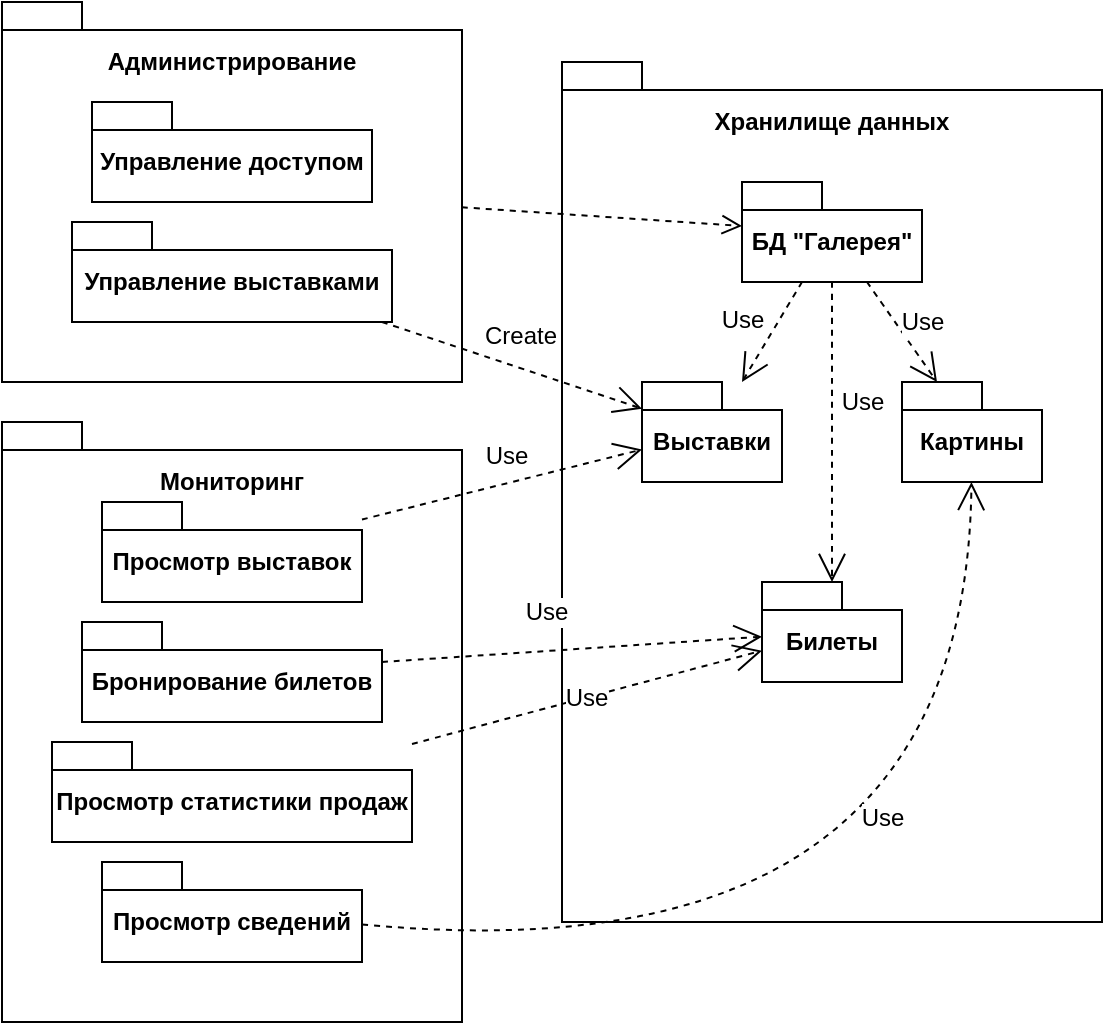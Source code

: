 <mxfile version="26.1.1" pages="3">
  <diagram name="Page-1" id="b5b7bab2-c9e2-2cf4-8b2a-24fd1a2a6d21">
    <mxGraphModel dx="1020" dy="1219" grid="1" gridSize="10" guides="1" tooltips="1" connect="1" arrows="1" fold="1" page="1" pageScale="1" pageWidth="827" pageHeight="1169" background="none" math="0" shadow="0">
      <root>
        <mxCell id="0" />
        <mxCell id="1" parent="0" />
        <mxCell id="eLgXUMtrTcXdyJbQ9QIN-6" value="Хранилище данных" style="shape=folder;fontStyle=1;spacingTop=10;tabWidth=40;tabHeight=14;tabPosition=left;html=1;whiteSpace=wrap;verticalAlign=top;spacing=8;" vertex="1" parent="1">
          <mxGeometry x="320" y="50" width="270" height="430" as="geometry" />
        </mxCell>
        <mxCell id="eLgXUMtrTcXdyJbQ9QIN-1" value="БД &quot;Галерея&quot;" style="shape=folder;fontStyle=1;spacingTop=10;tabWidth=40;tabHeight=14;tabPosition=left;html=1;whiteSpace=wrap;" vertex="1" parent="1">
          <mxGeometry x="410" y="110" width="90" height="50" as="geometry" />
        </mxCell>
        <mxCell id="eLgXUMtrTcXdyJbQ9QIN-2" value="&lt;div&gt;Администрирование&lt;/div&gt;" style="shape=folder;fontStyle=1;spacingTop=10;tabWidth=40;tabHeight=14;tabPosition=left;html=1;whiteSpace=wrap;align=center;verticalAlign=top;spacing=8;" vertex="1" parent="1">
          <mxGeometry x="40" y="20" width="230" height="190" as="geometry" />
        </mxCell>
        <mxCell id="eLgXUMtrTcXdyJbQ9QIN-4" value="Управление доступом" style="shape=folder;fontStyle=1;spacingTop=10;tabWidth=40;tabHeight=14;tabPosition=left;html=1;whiteSpace=wrap;" vertex="1" parent="1">
          <mxGeometry x="85" y="70" width="140" height="50" as="geometry" />
        </mxCell>
        <mxCell id="eLgXUMtrTcXdyJbQ9QIN-5" value="Управление выставками" style="shape=folder;fontStyle=1;spacingTop=10;tabWidth=40;tabHeight=14;tabPosition=left;html=1;whiteSpace=wrap;" vertex="1" parent="1">
          <mxGeometry x="75" y="130" width="160" height="50" as="geometry" />
        </mxCell>
        <mxCell id="eLgXUMtrTcXdyJbQ9QIN-8" value="Картины" style="shape=folder;fontStyle=1;spacingTop=10;tabWidth=40;tabHeight=14;tabPosition=left;html=1;whiteSpace=wrap;" vertex="1" parent="1">
          <mxGeometry x="490" y="210" width="70" height="50" as="geometry" />
        </mxCell>
        <mxCell id="eLgXUMtrTcXdyJbQ9QIN-9" value="Выставки" style="shape=folder;fontStyle=1;spacingTop=10;tabWidth=40;tabHeight=14;tabPosition=left;html=1;whiteSpace=wrap;" vertex="1" parent="1">
          <mxGeometry x="360" y="210" width="70" height="50" as="geometry" />
        </mxCell>
        <mxCell id="eLgXUMtrTcXdyJbQ9QIN-13" value="Use" style="endArrow=open;endSize=12;dashed=1;html=1;rounded=0;fontSize=12;curved=1;" edge="1" parent="1" source="eLgXUMtrTcXdyJbQ9QIN-1" target="eLgXUMtrTcXdyJbQ9QIN-8">
          <mxGeometry x="0.054" y="11" width="160" relative="1" as="geometry">
            <mxPoint x="460" y="140" as="sourcePoint" />
            <mxPoint x="620" y="140" as="targetPoint" />
            <mxPoint as="offset" />
          </mxGeometry>
        </mxCell>
        <mxCell id="eLgXUMtrTcXdyJbQ9QIN-14" value="Use" style="endArrow=open;endSize=12;dashed=1;html=1;rounded=0;fontSize=12;curved=1;" edge="1" parent="1" source="eLgXUMtrTcXdyJbQ9QIN-1" target="eLgXUMtrTcXdyJbQ9QIN-9">
          <mxGeometry x="0.118" y="-15" width="160" relative="1" as="geometry">
            <mxPoint x="460" y="320" as="sourcePoint" />
            <mxPoint x="620" y="320" as="targetPoint" />
            <mxPoint y="-1" as="offset" />
          </mxGeometry>
        </mxCell>
        <mxCell id="eLgXUMtrTcXdyJbQ9QIN-15" value="" style="html=1;verticalAlign=bottom;labelBackgroundColor=none;endArrow=open;endFill=0;dashed=1;rounded=0;fontSize=12;startSize=8;endSize=8;curved=1;" edge="1" parent="1" source="eLgXUMtrTcXdyJbQ9QIN-2" target="eLgXUMtrTcXdyJbQ9QIN-1">
          <mxGeometry width="160" relative="1" as="geometry">
            <mxPoint x="235" y="140" as="sourcePoint" />
            <mxPoint x="395" y="140" as="targetPoint" />
          </mxGeometry>
        </mxCell>
        <mxCell id="eLgXUMtrTcXdyJbQ9QIN-16" value="Create" style="endArrow=open;endSize=12;dashed=1;html=1;rounded=0;fontSize=12;curved=1;" edge="1" parent="1" source="eLgXUMtrTcXdyJbQ9QIN-5" target="eLgXUMtrTcXdyJbQ9QIN-9">
          <mxGeometry x="-0.009" y="15" width="160" relative="1" as="geometry">
            <mxPoint x="220" y="210" as="sourcePoint" />
            <mxPoint x="380" y="210" as="targetPoint" />
            <mxPoint as="offset" />
          </mxGeometry>
        </mxCell>
        <mxCell id="eLgXUMtrTcXdyJbQ9QIN-17" value="Билеты" style="shape=folder;fontStyle=1;spacingTop=10;tabWidth=40;tabHeight=14;tabPosition=left;html=1;whiteSpace=wrap;" vertex="1" parent="1">
          <mxGeometry x="420" y="310" width="70" height="50" as="geometry" />
        </mxCell>
        <mxCell id="eLgXUMtrTcXdyJbQ9QIN-19" value="Use" style="endArrow=open;endSize=12;dashed=1;html=1;rounded=0;fontSize=12;curved=1;" edge="1" parent="1" source="eLgXUMtrTcXdyJbQ9QIN-1" target="eLgXUMtrTcXdyJbQ9QIN-17">
          <mxGeometry x="-0.2" y="15" width="160" relative="1" as="geometry">
            <mxPoint x="280" y="260" as="sourcePoint" />
            <mxPoint x="440" y="260" as="targetPoint" />
            <mxPoint as="offset" />
          </mxGeometry>
        </mxCell>
        <mxCell id="eLgXUMtrTcXdyJbQ9QIN-20" value="Мониторинг" style="shape=folder;fontStyle=1;spacingTop=10;tabWidth=40;tabHeight=14;tabPosition=left;html=1;whiteSpace=wrap;verticalAlign=top;spacing=8;" vertex="1" parent="1">
          <mxGeometry x="40" y="230" width="230" height="300" as="geometry" />
        </mxCell>
        <mxCell id="eLgXUMtrTcXdyJbQ9QIN-21" value="Просмотр выставок" style="shape=folder;fontStyle=1;spacingTop=10;tabWidth=40;tabHeight=14;tabPosition=left;html=1;whiteSpace=wrap;" vertex="1" parent="1">
          <mxGeometry x="90" y="270" width="130" height="50" as="geometry" />
        </mxCell>
        <mxCell id="eLgXUMtrTcXdyJbQ9QIN-22" value="Бронирование билетов" style="shape=folder;fontStyle=1;spacingTop=10;tabWidth=40;tabHeight=14;tabPosition=left;html=1;whiteSpace=wrap;" vertex="1" parent="1">
          <mxGeometry x="80" y="330" width="150" height="50" as="geometry" />
        </mxCell>
        <mxCell id="eLgXUMtrTcXdyJbQ9QIN-23" value="Use" style="endArrow=open;endSize=12;dashed=1;html=1;rounded=0;fontSize=12;curved=1;" edge="1" parent="1" source="eLgXUMtrTcXdyJbQ9QIN-21" target="eLgXUMtrTcXdyJbQ9QIN-9">
          <mxGeometry x="0.068" y="13" width="160" relative="1" as="geometry">
            <mxPoint x="230" y="304.5" as="sourcePoint" />
            <mxPoint x="390" y="304.5" as="targetPoint" />
            <mxPoint as="offset" />
          </mxGeometry>
        </mxCell>
        <mxCell id="eLgXUMtrTcXdyJbQ9QIN-24" value="Use" style="endArrow=open;endSize=12;dashed=1;html=1;rounded=0;fontSize=12;curved=1;" edge="1" parent="1" source="eLgXUMtrTcXdyJbQ9QIN-22" target="eLgXUMtrTcXdyJbQ9QIN-17">
          <mxGeometry x="-0.125" y="19" width="160" relative="1" as="geometry">
            <mxPoint x="270" y="360" as="sourcePoint" />
            <mxPoint x="430" y="360" as="targetPoint" />
            <mxPoint as="offset" />
          </mxGeometry>
        </mxCell>
        <mxCell id="eLgXUMtrTcXdyJbQ9QIN-25" value="Просмотр сведений" style="shape=folder;fontStyle=1;spacingTop=10;tabWidth=40;tabHeight=14;tabPosition=left;html=1;whiteSpace=wrap;" vertex="1" parent="1">
          <mxGeometry x="90" y="450" width="130" height="50" as="geometry" />
        </mxCell>
        <mxCell id="eLgXUMtrTcXdyJbQ9QIN-26" value="Use" style="endArrow=open;endSize=12;dashed=1;html=1;rounded=0;fontSize=12;curved=1;" edge="1" parent="1" source="eLgXUMtrTcXdyJbQ9QIN-25" target="eLgXUMtrTcXdyJbQ9QIN-8">
          <mxGeometry x="0.39" y="43" width="160" relative="1" as="geometry">
            <mxPoint x="279.998" y="495.14" as="sourcePoint" />
            <mxPoint x="537" y="260" as="targetPoint" />
            <Array as="points">
              <mxPoint x="522" y="510" />
            </Array>
            <mxPoint as="offset" />
          </mxGeometry>
        </mxCell>
        <mxCell id="eLgXUMtrTcXdyJbQ9QIN-27" value="Просмотр статистики продаж" style="shape=folder;fontStyle=1;spacingTop=10;tabWidth=40;tabHeight=14;tabPosition=left;html=1;whiteSpace=wrap;" vertex="1" parent="1">
          <mxGeometry x="65" y="390" width="180" height="50" as="geometry" />
        </mxCell>
        <mxCell id="eLgXUMtrTcXdyJbQ9QIN-28" value="Use" style="endArrow=open;endSize=12;dashed=1;html=1;rounded=0;fontSize=12;curved=1;" edge="1" parent="1" source="eLgXUMtrTcXdyJbQ9QIN-27" target="eLgXUMtrTcXdyJbQ9QIN-17">
          <mxGeometry width="160" relative="1" as="geometry">
            <mxPoint x="300" y="410" as="sourcePoint" />
            <mxPoint x="460" y="410" as="targetPoint" />
          </mxGeometry>
        </mxCell>
      </root>
    </mxGraphModel>
  </diagram>
  <diagram id="rkDj7YFEL5zKvat_WGcd" name="Страница — 2">
    <mxGraphModel dx="2353" dy="2057" grid="1" gridSize="10" guides="1" tooltips="1" connect="1" arrows="1" fold="1" page="1" pageScale="1" pageWidth="827" pageHeight="1169" math="0" shadow="0">
      <root>
        <mxCell id="0" />
        <mxCell id="1" parent="0" />
        <mxCell id="xKHD5wUTyXtt5sotV_iL-10" value="" style="edgeStyle=none;curved=1;rounded=0;orthogonalLoop=1;jettySize=auto;html=1;fontSize=12;startSize=8;endSize=8;" edge="1" parent="1" source="xKHD5wUTyXtt5sotV_iL-4" target="xKHD5wUTyXtt5sotV_iL-8">
          <mxGeometry relative="1" as="geometry" />
        </mxCell>
        <mxCell id="xKHD5wUTyXtt5sotV_iL-22" value="" style="edgeStyle=none;curved=1;rounded=0;orthogonalLoop=1;jettySize=auto;html=1;fontSize=12;startSize=8;endSize=8;" edge="1" parent="1" source="xKHD5wUTyXtt5sotV_iL-4" target="xKHD5wUTyXtt5sotV_iL-16">
          <mxGeometry relative="1" as="geometry" />
        </mxCell>
        <mxCell id="xKHD5wUTyXtt5sotV_iL-25" style="edgeStyle=none;curved=1;rounded=0;orthogonalLoop=1;jettySize=auto;html=1;fontSize=12;startSize=8;endSize=8;" edge="1" parent="1" source="xKHD5wUTyXtt5sotV_iL-4" target="xKHD5wUTyXtt5sotV_iL-20">
          <mxGeometry relative="1" as="geometry" />
        </mxCell>
        <mxCell id="xKHD5wUTyXtt5sotV_iL-4" value="Администратор" style="shape=umlActor;verticalLabelPosition=bottom;verticalAlign=top;html=1;" vertex="1" parent="1">
          <mxGeometry x="-800" y="-1090" width="30" height="60" as="geometry" />
        </mxCell>
        <mxCell id="xKHD5wUTyXtt5sotV_iL-8" value="Добавить менеджера" style="ellipse;whiteSpace=wrap;html=1;" vertex="1" parent="1">
          <mxGeometry x="-680" y="-1070" width="100" height="55" as="geometry" />
        </mxCell>
        <mxCell id="xKHD5wUTyXtt5sotV_iL-14" value="Назначить роль менеджера" style="ellipse;whiteSpace=wrap;html=1;" vertex="1" parent="1">
          <mxGeometry x="-690" y="-1160" width="110" height="60" as="geometry" />
        </mxCell>
        <mxCell id="xKHD5wUTyXtt5sotV_iL-15" value="&amp;lt;&amp;lt;include&amp;gt;&amp;gt;" style="html=1;verticalAlign=bottom;labelBackgroundColor=none;endArrow=open;endFill=0;dashed=1;rounded=0;fontSize=12;startSize=8;endSize=8;curved=1;" edge="1" parent="1" source="xKHD5wUTyXtt5sotV_iL-8" target="xKHD5wUTyXtt5sotV_iL-14">
          <mxGeometry x="-0.208" y="28" width="160" relative="1" as="geometry">
            <mxPoint x="-600" y="-1030" as="sourcePoint" />
            <mxPoint x="-440" y="-1030" as="targetPoint" />
            <mxPoint as="offset" />
          </mxGeometry>
        </mxCell>
        <mxCell id="xKHD5wUTyXtt5sotV_iL-16" value="Удалить менеджера" style="ellipse;whiteSpace=wrap;html=1;" vertex="1" parent="1">
          <mxGeometry x="-820" y="-1160" width="110" height="50" as="geometry" />
        </mxCell>
        <mxCell id="xKHD5wUTyXtt5sotV_iL-20" value="Управление правами доступа" style="ellipse;whiteSpace=wrap;html=1;" vertex="1" parent="1">
          <mxGeometry x="-790" y="-990" width="130" height="70" as="geometry" />
        </mxCell>
        <mxCell id="xKHD5wUTyXtt5sotV_iL-26" value="&amp;lt;&amp;lt;extend&amp;gt;&amp;gt;" style="html=1;verticalAlign=bottom;labelBackgroundColor=none;endArrow=open;endFill=0;dashed=1;rounded=0;fontSize=12;startSize=8;endSize=8;curved=1;" edge="1" parent="1" source="xKHD5wUTyXtt5sotV_iL-8" target="xKHD5wUTyXtt5sotV_iL-20">
          <mxGeometry width="160" relative="1" as="geometry">
            <mxPoint x="-500" y="-1050" as="sourcePoint" />
            <mxPoint x="-340" y="-1050" as="targetPoint" />
          </mxGeometry>
        </mxCell>
        <mxCell id="xKHD5wUTyXtt5sotV_iL-30" value="" style="edgeStyle=none;curved=1;rounded=0;orthogonalLoop=1;jettySize=auto;html=1;fontSize=12;startSize=8;endSize=8;" edge="1" parent="1" source="xKHD5wUTyXtt5sotV_iL-27" target="xKHD5wUTyXtt5sotV_iL-29">
          <mxGeometry relative="1" as="geometry" />
        </mxCell>
        <mxCell id="xKHD5wUTyXtt5sotV_iL-38" style="edgeStyle=none;curved=1;rounded=0;orthogonalLoop=1;jettySize=auto;html=1;fontSize=12;startSize=8;endSize=8;" edge="1" parent="1" source="xKHD5wUTyXtt5sotV_iL-27" target="xKHD5wUTyXtt5sotV_iL-37">
          <mxGeometry relative="1" as="geometry">
            <Array as="points" />
          </mxGeometry>
        </mxCell>
        <mxCell id="xKHD5wUTyXtt5sotV_iL-43" value="" style="edgeStyle=none;curved=1;rounded=0;orthogonalLoop=1;jettySize=auto;html=1;fontSize=12;startSize=8;endSize=8;" edge="1" parent="1" source="xKHD5wUTyXtt5sotV_iL-27" target="xKHD5wUTyXtt5sotV_iL-40">
          <mxGeometry relative="1" as="geometry" />
        </mxCell>
        <mxCell id="xKHD5wUTyXtt5sotV_iL-58" value="" style="edgeStyle=none;curved=1;rounded=0;orthogonalLoop=1;jettySize=auto;html=1;fontSize=12;startSize=8;endSize=8;" edge="1" parent="1" source="xKHD5wUTyXtt5sotV_iL-27" target="xKHD5wUTyXtt5sotV_iL-47">
          <mxGeometry relative="1" as="geometry" />
        </mxCell>
        <mxCell id="xKHD5wUTyXtt5sotV_iL-59" style="edgeStyle=none;curved=1;rounded=0;orthogonalLoop=1;jettySize=auto;html=1;fontSize=12;startSize=8;endSize=8;" edge="1" parent="1" source="xKHD5wUTyXtt5sotV_iL-27" target="xKHD5wUTyXtt5sotV_iL-52">
          <mxGeometry relative="1" as="geometry">
            <Array as="points" />
          </mxGeometry>
        </mxCell>
        <mxCell id="xKHD5wUTyXtt5sotV_iL-60" style="edgeStyle=none;curved=1;rounded=0;orthogonalLoop=1;jettySize=auto;html=1;fontSize=12;startSize=8;endSize=8;" edge="1" parent="1" source="xKHD5wUTyXtt5sotV_iL-27" target="xKHD5wUTyXtt5sotV_iL-53">
          <mxGeometry relative="1" as="geometry">
            <Array as="points">
              <mxPoint x="-260" y="-830" />
            </Array>
          </mxGeometry>
        </mxCell>
        <mxCell id="xKHD5wUTyXtt5sotV_iL-27" value="Менеджер" style="shape=umlActor;verticalLabelPosition=bottom;verticalAlign=top;html=1;" vertex="1" parent="1">
          <mxGeometry x="-110" y="-960" width="30" height="60" as="geometry" />
        </mxCell>
        <mxCell id="xKHD5wUTyXtt5sotV_iL-29" value="Добавить картину" style="ellipse;whiteSpace=wrap;html=1;" vertex="1" parent="1">
          <mxGeometry x="-300" y="-1150" width="100" height="50" as="geometry" />
        </mxCell>
        <mxCell id="xKHD5wUTyXtt5sotV_iL-31" value="Добавить изображение" style="ellipse;whiteSpace=wrap;html=1;" vertex="1" parent="1">
          <mxGeometry x="-520" y="-1169" width="90" height="50" as="geometry" />
        </mxCell>
        <mxCell id="xKHD5wUTyXtt5sotV_iL-33" value="Добавить описание" style="ellipse;whiteSpace=wrap;html=1;" vertex="1" parent="1">
          <mxGeometry x="-560" y="-1105" width="93.5" height="60" as="geometry" />
        </mxCell>
        <mxCell id="xKHD5wUTyXtt5sotV_iL-34" value="&amp;lt;&amp;lt;include&amp;gt;&amp;gt;" style="html=1;verticalAlign=bottom;labelBackgroundColor=none;endArrow=open;endFill=0;dashed=1;rounded=0;fontSize=12;startSize=8;endSize=8;curved=1;" edge="1" parent="1" source="xKHD5wUTyXtt5sotV_iL-29" target="xKHD5wUTyXtt5sotV_iL-31">
          <mxGeometry width="160" relative="1" as="geometry">
            <mxPoint x="-423" y="-1090" as="sourcePoint" />
            <mxPoint x="-263" y="-1090" as="targetPoint" />
          </mxGeometry>
        </mxCell>
        <mxCell id="xKHD5wUTyXtt5sotV_iL-35" value="&amp;lt;&amp;lt;include&amp;gt;&amp;gt;" style="html=1;verticalAlign=bottom;labelBackgroundColor=none;endArrow=open;endFill=0;dashed=1;rounded=0;fontSize=12;startSize=8;endSize=8;curved=1;" edge="1" parent="1" source="xKHD5wUTyXtt5sotV_iL-29" target="xKHD5wUTyXtt5sotV_iL-33">
          <mxGeometry width="160" relative="1" as="geometry">
            <mxPoint x="-383" y="-935" as="sourcePoint" />
            <mxPoint x="-317.238" y="-974.428" as="targetPoint" />
          </mxGeometry>
        </mxCell>
        <mxCell id="xKHD5wUTyXtt5sotV_iL-37" value="&lt;div&gt;Удаление картины&lt;/div&gt;" style="ellipse;whiteSpace=wrap;html=1;" vertex="1" parent="1">
          <mxGeometry x="-360" y="-1080" width="90" height="55" as="geometry" />
        </mxCell>
        <mxCell id="xKHD5wUTyXtt5sotV_iL-40" value="Редактирование картины" style="ellipse;whiteSpace=wrap;html=1;" vertex="1" parent="1">
          <mxGeometry x="-360" y="-980" width="110" height="50" as="geometry" />
        </mxCell>
        <mxCell id="xKHD5wUTyXtt5sotV_iL-41" value="Изменить описание" style="ellipse;whiteSpace=wrap;html=1;" vertex="1" parent="1">
          <mxGeometry x="-488.25" y="-1045" width="120" height="40" as="geometry" />
        </mxCell>
        <mxCell id="xKHD5wUTyXtt5sotV_iL-42" value="Изменить её местоположение" style="ellipse;whiteSpace=wrap;html=1;" vertex="1" parent="1">
          <mxGeometry x="-598.25" y="-1000" width="110" height="60" as="geometry" />
        </mxCell>
        <mxCell id="xKHD5wUTyXtt5sotV_iL-44" value="&amp;lt;&amp;lt;extend&amp;gt;&amp;gt;" style="html=1;verticalAlign=bottom;labelBackgroundColor=none;endArrow=open;endFill=0;dashed=1;rounded=0;fontSize=12;startSize=8;endSize=8;curved=1;" edge="1" parent="1" source="xKHD5wUTyXtt5sotV_iL-41" target="xKHD5wUTyXtt5sotV_iL-40">
          <mxGeometry x="0.165" y="-14" width="160" relative="1" as="geometry">
            <mxPoint x="-570" y="-670" as="sourcePoint" />
            <mxPoint x="-410" y="-670" as="targetPoint" />
            <mxPoint as="offset" />
          </mxGeometry>
        </mxCell>
        <mxCell id="xKHD5wUTyXtt5sotV_iL-45" value="&amp;lt;&amp;lt;extend&amp;gt;&amp;gt;" style="html=1;verticalAlign=bottom;labelBackgroundColor=none;endArrow=open;endFill=0;dashed=1;rounded=0;fontSize=12;startSize=8;endSize=8;curved=1;" edge="1" parent="1" source="xKHD5wUTyXtt5sotV_iL-42" target="xKHD5wUTyXtt5sotV_iL-40">
          <mxGeometry width="160" relative="1" as="geometry">
            <mxPoint x="-560" y="-550" as="sourcePoint" />
            <mxPoint x="-400" y="-550" as="targetPoint" />
          </mxGeometry>
        </mxCell>
        <mxCell id="xKHD5wUTyXtt5sotV_iL-47" value="Добавить выставку" style="ellipse;whiteSpace=wrap;html=1;" vertex="1" parent="1">
          <mxGeometry x="-360" y="-890" width="100" height="50" as="geometry" />
        </mxCell>
        <mxCell id="xKHD5wUTyXtt5sotV_iL-48" value="Добавить картины" style="ellipse;whiteSpace=wrap;html=1;" vertex="1" parent="1">
          <mxGeometry x="-570" y="-870" width="90" height="50" as="geometry" />
        </mxCell>
        <mxCell id="xKHD5wUTyXtt5sotV_iL-49" value="Добавить описание" style="ellipse;whiteSpace=wrap;html=1;" vertex="1" parent="1">
          <mxGeometry x="-507" y="-940" width="93.5" height="60" as="geometry" />
        </mxCell>
        <mxCell id="xKHD5wUTyXtt5sotV_iL-50" value="&amp;lt;&amp;lt;include&amp;gt;&amp;gt;" style="html=1;verticalAlign=bottom;labelBackgroundColor=none;endArrow=open;endFill=0;dashed=1;rounded=0;fontSize=12;startSize=8;endSize=8;curved=1;" edge="1" parent="1" source="xKHD5wUTyXtt5sotV_iL-47" target="xKHD5wUTyXtt5sotV_iL-48">
          <mxGeometry width="160" relative="1" as="geometry">
            <mxPoint x="-553" y="-530" as="sourcePoint" />
            <mxPoint x="-393" y="-530" as="targetPoint" />
          </mxGeometry>
        </mxCell>
        <mxCell id="xKHD5wUTyXtt5sotV_iL-51" value="&amp;lt;&amp;lt;include&amp;gt;&amp;gt;" style="html=1;verticalAlign=bottom;labelBackgroundColor=none;endArrow=open;endFill=0;dashed=1;rounded=0;fontSize=12;startSize=8;endSize=8;curved=1;" edge="1" parent="1" source="xKHD5wUTyXtt5sotV_iL-47" target="xKHD5wUTyXtt5sotV_iL-49">
          <mxGeometry width="160" relative="1" as="geometry">
            <mxPoint x="-513" y="-375" as="sourcePoint" />
            <mxPoint x="-447.238" y="-414.428" as="targetPoint" />
          </mxGeometry>
        </mxCell>
        <mxCell id="xKHD5wUTyXtt5sotV_iL-52" value="&lt;div&gt;Удаление выставки&lt;/div&gt;" style="ellipse;whiteSpace=wrap;html=1;" vertex="1" parent="1">
          <mxGeometry x="-340" y="-805" width="90" height="55" as="geometry" />
        </mxCell>
        <mxCell id="xKHD5wUTyXtt5sotV_iL-53" value="Редактирование выставки" style="ellipse;whiteSpace=wrap;html=1;" vertex="1" parent="1">
          <mxGeometry x="-540" y="-790" width="110" height="50" as="geometry" />
        </mxCell>
        <mxCell id="xKHD5wUTyXtt5sotV_iL-54" value="Изменить список картин" style="ellipse;whiteSpace=wrap;html=1;" vertex="1" parent="1">
          <mxGeometry x="-718.25" y="-860" width="120" height="40" as="geometry" />
        </mxCell>
        <mxCell id="xKHD5wUTyXtt5sotV_iL-55" value="Изменить время, место" style="ellipse;whiteSpace=wrap;html=1;" vertex="1" parent="1">
          <mxGeometry x="-800" y="-810" width="110" height="60" as="geometry" />
        </mxCell>
        <mxCell id="xKHD5wUTyXtt5sotV_iL-56" value="&amp;lt;&amp;lt;extend&amp;gt;&amp;gt;" style="html=1;verticalAlign=bottom;labelBackgroundColor=none;endArrow=open;endFill=0;dashed=1;rounded=0;fontSize=12;startSize=8;endSize=8;curved=1;" edge="1" parent="1" source="xKHD5wUTyXtt5sotV_iL-54" target="xKHD5wUTyXtt5sotV_iL-53">
          <mxGeometry x="0.165" y="-14" width="160" relative="1" as="geometry">
            <mxPoint x="-433" y="-370" as="sourcePoint" />
            <mxPoint x="-273" y="-370" as="targetPoint" />
            <mxPoint as="offset" />
          </mxGeometry>
        </mxCell>
        <mxCell id="xKHD5wUTyXtt5sotV_iL-57" value="&amp;lt;&amp;lt;extend&amp;gt;&amp;gt;" style="html=1;verticalAlign=bottom;labelBackgroundColor=none;endArrow=open;endFill=0;dashed=1;rounded=0;fontSize=12;startSize=8;endSize=8;curved=1;" edge="1" parent="1" source="xKHD5wUTyXtt5sotV_iL-55" target="xKHD5wUTyXtt5sotV_iL-53">
          <mxGeometry width="160" relative="1" as="geometry">
            <mxPoint x="-423" y="-250" as="sourcePoint" />
            <mxPoint x="-263" y="-250" as="targetPoint" />
          </mxGeometry>
        </mxCell>
      </root>
    </mxGraphModel>
  </diagram>
  <diagram id="hmLmrmJkFIjYZ49wBuqj" name="Страница — 3">
    <mxGraphModel dx="1154" dy="548" grid="1" gridSize="10" guides="1" tooltips="1" connect="1" arrows="1" fold="1" page="1" pageScale="1" pageWidth="827" pageHeight="1169" math="0" shadow="0">
      <root>
        <mxCell id="0" />
        <mxCell id="1" parent="0" />
        <mxCell id="-r7EcVy4WiOU6oyLjzom-6" style="edgeStyle=none;curved=1;rounded=0;orthogonalLoop=1;jettySize=auto;html=1;fontSize=12;startSize=8;endSize=8;" parent="1" source="-r7EcVy4WiOU6oyLjzom-1" target="-r7EcVy4WiOU6oyLjzom-4" edge="1">
          <mxGeometry relative="1" as="geometry" />
        </mxCell>
        <mxCell id="-r7EcVy4WiOU6oyLjzom-10" value="" style="edgeStyle=none;curved=1;rounded=0;orthogonalLoop=1;jettySize=auto;html=1;fontSize=12;startSize=8;endSize=8;" parent="1" source="-r7EcVy4WiOU6oyLjzom-1" target="-r7EcVy4WiOU6oyLjzom-8" edge="1">
          <mxGeometry relative="1" as="geometry" />
        </mxCell>
        <mxCell id="-r7EcVy4WiOU6oyLjzom-17" value="" style="edgeStyle=none;curved=1;rounded=0;orthogonalLoop=1;jettySize=auto;html=1;fontSize=12;startSize=8;endSize=8;" parent="1" source="-r7EcVy4WiOU6oyLjzom-1" target="-r7EcVy4WiOU6oyLjzom-12" edge="1">
          <mxGeometry relative="1" as="geometry" />
        </mxCell>
        <mxCell id="-r7EcVy4WiOU6oyLjzom-26" style="edgeStyle=none;curved=1;rounded=0;orthogonalLoop=1;jettySize=auto;html=1;fontSize=12;startSize=8;endSize=8;" parent="1" source="-r7EcVy4WiOU6oyLjzom-1" target="-r7EcVy4WiOU6oyLjzom-24" edge="1">
          <mxGeometry relative="1" as="geometry" />
        </mxCell>
        <mxCell id="-r7EcVy4WiOU6oyLjzom-1" value="Пользователь" style="shape=umlActor;verticalLabelPosition=bottom;verticalAlign=top;html=1;" parent="1" vertex="1">
          <mxGeometry x="50" y="210" width="30" height="60" as="geometry" />
        </mxCell>
        <mxCell id="-r7EcVy4WiOU6oyLjzom-4" value="Регистрация" style="ellipse;whiteSpace=wrap;html=1;" parent="1" vertex="1">
          <mxGeometry x="20" y="30" width="90" height="40" as="geometry" />
        </mxCell>
        <mxCell id="-r7EcVy4WiOU6oyLjzom-5" value="Внесение данных в базу данных" style="ellipse;whiteSpace=wrap;html=1;" parent="1" vertex="1">
          <mxGeometry x="200" y="20" width="120" height="60" as="geometry" />
        </mxCell>
        <mxCell id="-r7EcVy4WiOU6oyLjzom-7" value="&amp;lt;&amp;lt;include&amp;gt;&amp;gt;" style="html=1;verticalAlign=bottom;labelBackgroundColor=none;endArrow=open;endFill=0;dashed=1;rounded=0;fontSize=12;startSize=8;endSize=8;curved=1;" parent="1" source="-r7EcVy4WiOU6oyLjzom-4" target="-r7EcVy4WiOU6oyLjzom-5" edge="1">
          <mxGeometry width="160" relative="1" as="geometry">
            <mxPoint x="290" y="170" as="sourcePoint" />
            <mxPoint x="450" y="170" as="targetPoint" />
          </mxGeometry>
        </mxCell>
        <mxCell id="-r7EcVy4WiOU6oyLjzom-8" value="Бронирование билетов на выставки" style="ellipse;whiteSpace=wrap;html=1;" parent="1" vertex="1">
          <mxGeometry x="80" y="100" width="140" height="70" as="geometry" />
        </mxCell>
        <mxCell id="-r7EcVy4WiOU6oyLjzom-11" value="&amp;lt;&amp;lt;include&amp;gt;&amp;gt;" style="html=1;verticalAlign=bottom;labelBackgroundColor=none;endArrow=open;endFill=0;dashed=1;rounded=0;fontSize=12;startSize=8;endSize=8;curved=1;" parent="1" source="-r7EcVy4WiOU6oyLjzom-8" target="-r7EcVy4WiOU6oyLjzom-5" edge="1">
          <mxGeometry x="-0.439" y="9" width="160" relative="1" as="geometry">
            <mxPoint x="310" y="110" as="sourcePoint" />
            <mxPoint x="470" y="110" as="targetPoint" />
            <mxPoint as="offset" />
          </mxGeometry>
        </mxCell>
        <mxCell id="-r7EcVy4WiOU6oyLjzom-12" value="Просмотр выставок" style="ellipse;whiteSpace=wrap;html=1;" parent="1" vertex="1">
          <mxGeometry x="250" y="205" width="100" height="50" as="geometry" />
        </mxCell>
        <mxCell id="-r7EcVy4WiOU6oyLjzom-13" value="Фильтрация запросов" style="ellipse;whiteSpace=wrap;html=1;" parent="1" vertex="1">
          <mxGeometry x="260" y="85" width="90" height="55" as="geometry" />
        </mxCell>
        <mxCell id="-r7EcVy4WiOU6oyLjzom-16" value="" style="edgeStyle=none;curved=1;rounded=0;orthogonalLoop=1;jettySize=auto;html=1;fontSize=12;startSize=8;endSize=8;" parent="1" source="-r7EcVy4WiOU6oyLjzom-14" target="-r7EcVy4WiOU6oyLjzom-12" edge="1">
          <mxGeometry relative="1" as="geometry" />
        </mxCell>
        <mxCell id="-r7EcVy4WiOU6oyLjzom-22" value="" style="edgeStyle=none;curved=1;rounded=0;orthogonalLoop=1;jettySize=auto;html=1;fontSize=12;startSize=8;endSize=8;" parent="1" source="-r7EcVy4WiOU6oyLjzom-14" target="-r7EcVy4WiOU6oyLjzom-19" edge="1">
          <mxGeometry relative="1" as="geometry" />
        </mxCell>
        <mxCell id="-r7EcVy4WiOU6oyLjzom-27" style="edgeStyle=none;curved=1;rounded=0;orthogonalLoop=1;jettySize=auto;html=1;fontSize=12;startSize=8;endSize=8;" parent="1" source="-r7EcVy4WiOU6oyLjzom-14" target="-r7EcVy4WiOU6oyLjzom-24" edge="1">
          <mxGeometry relative="1" as="geometry" />
        </mxCell>
        <mxCell id="-r7EcVy4WiOU6oyLjzom-14" value="Менеджер" style="shape=umlActor;verticalLabelPosition=bottom;verticalAlign=top;html=1;" parent="1" vertex="1">
          <mxGeometry x="470" y="200" width="30" height="60" as="geometry" />
        </mxCell>
        <mxCell id="-r7EcVy4WiOU6oyLjzom-18" value="&amp;lt;&amp;lt;extend&amp;gt;&amp;gt;" style="html=1;verticalAlign=bottom;labelBackgroundColor=none;endArrow=open;endFill=0;dashed=1;rounded=0;fontSize=12;startSize=8;endSize=8;curved=1;" parent="1" source="-r7EcVy4WiOU6oyLjzom-13" target="-r7EcVy4WiOU6oyLjzom-12" edge="1">
          <mxGeometry width="160" relative="1" as="geometry">
            <mxPoint x="220" y="220" as="sourcePoint" />
            <mxPoint x="380" y="220" as="targetPoint" />
          </mxGeometry>
        </mxCell>
        <mxCell id="-r7EcVy4WiOU6oyLjzom-19" value="Просмотр статистики продаж" style="ellipse;whiteSpace=wrap;html=1;" parent="1" vertex="1">
          <mxGeometry x="370" y="125" width="120" height="50" as="geometry" />
        </mxCell>
        <mxCell id="-r7EcVy4WiOU6oyLjzom-20" value="Забронированные билеты" style="ellipse;whiteSpace=wrap;html=1;" parent="1" vertex="1">
          <mxGeometry x="425" y="20" width="120" height="60" as="geometry" />
        </mxCell>
        <mxCell id="-r7EcVy4WiOU6oyLjzom-21" value="&amp;lt;&amp;lt;include&amp;gt;&amp;gt;" style="html=1;verticalAlign=bottom;labelBackgroundColor=none;endArrow=open;endFill=0;dashed=1;rounded=0;fontSize=12;startSize=8;endSize=8;curved=1;" parent="1" source="-r7EcVy4WiOU6oyLjzom-5" target="-r7EcVy4WiOU6oyLjzom-20" edge="1">
          <mxGeometry width="160" relative="1" as="geometry">
            <mxPoint x="330" y="20" as="sourcePoint" />
            <mxPoint x="490" y="20" as="targetPoint" />
          </mxGeometry>
        </mxCell>
        <mxCell id="-r7EcVy4WiOU6oyLjzom-23" value="Use" style="endArrow=open;endSize=12;dashed=1;html=1;rounded=0;fontSize=12;curved=1;" parent="1" source="-r7EcVy4WiOU6oyLjzom-19" target="-r7EcVy4WiOU6oyLjzom-20" edge="1">
          <mxGeometry width="160" relative="1" as="geometry">
            <mxPoint x="510" y="140" as="sourcePoint" />
            <mxPoint x="670" y="140" as="targetPoint" />
          </mxGeometry>
        </mxCell>
        <mxCell id="-r7EcVy4WiOU6oyLjzom-24" value="Просмотр сведений о картинах" style="ellipse;whiteSpace=wrap;html=1;" parent="1" vertex="1">
          <mxGeometry x="310" y="290" width="110" height="50" as="geometry" />
        </mxCell>
        <mxCell id="-r7EcVy4WiOU6oyLjzom-28" value="Картины" style="ellipse;whiteSpace=wrap;html=1;" parent="1" vertex="1">
          <mxGeometry x="115" y="280" width="85" height="40" as="geometry" />
        </mxCell>
        <mxCell id="-r7EcVy4WiOU6oyLjzom-29" value="Use" style="endArrow=open;endSize=12;dashed=1;html=1;rounded=0;fontSize=12;curved=1;" parent="1" source="-r7EcVy4WiOU6oyLjzom-24" target="-r7EcVy4WiOU6oyLjzom-28" edge="1">
          <mxGeometry width="160" relative="1" as="geometry">
            <mxPoint x="453" y="136" as="sourcePoint" />
            <mxPoint x="479" y="89" as="targetPoint" />
          </mxGeometry>
        </mxCell>
        <mxCell id="wYffVC70-9U9XyrzOPai-1" value="&amp;lt;&amp;lt;extend&amp;gt;&amp;gt;" style="html=1;verticalAlign=bottom;labelBackgroundColor=none;endArrow=open;endFill=0;dashed=1;rounded=0;" edge="1" parent="1" source="-r7EcVy4WiOU6oyLjzom-8" target="-r7EcVy4WiOU6oyLjzom-12">
          <mxGeometry x="-0.237" y="-23" width="160" relative="1" as="geometry">
            <mxPoint x="180" y="150" as="sourcePoint" />
            <mxPoint x="340" y="150" as="targetPoint" />
            <mxPoint as="offset" />
          </mxGeometry>
        </mxCell>
      </root>
    </mxGraphModel>
  </diagram>
</mxfile>
